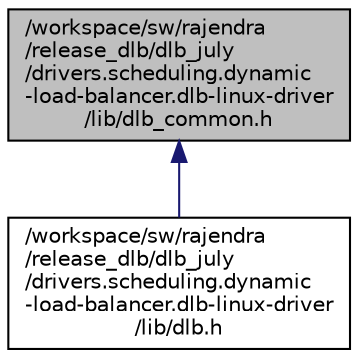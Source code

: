 digraph "/workspace/sw/rajendra/release_dlb/dlb_july/drivers.scheduling.dynamic-load-balancer.dlb-linux-driver/lib/dlb_common.h"
{
 // LATEX_PDF_SIZE
  edge [fontname="Helvetica",fontsize="10",labelfontname="Helvetica",labelfontsize="10"];
  node [fontname="Helvetica",fontsize="10",shape=record];
  Node1 [label="/workspace/sw/rajendra\l/release_dlb/dlb_july\l/drivers.scheduling.dynamic\l-load-balancer.dlb-linux-driver\l/lib/dlb_common.h",height=0.2,width=0.4,color="black", fillcolor="grey75", style="filled", fontcolor="black",tooltip="DLB Client API Common Data Structures."];
  Node1 -> Node2 [dir="back",color="midnightblue",fontsize="10",style="solid",fontname="Helvetica"];
  Node2 [label="/workspace/sw/rajendra\l/release_dlb/dlb_july\l/drivers.scheduling.dynamic\l-load-balancer.dlb-linux-driver\l/lib/dlb.h",height=0.2,width=0.4,color="black", fillcolor="white", style="filled",URL="$dlb_8h.html",tooltip="DLB Client API."];
}
